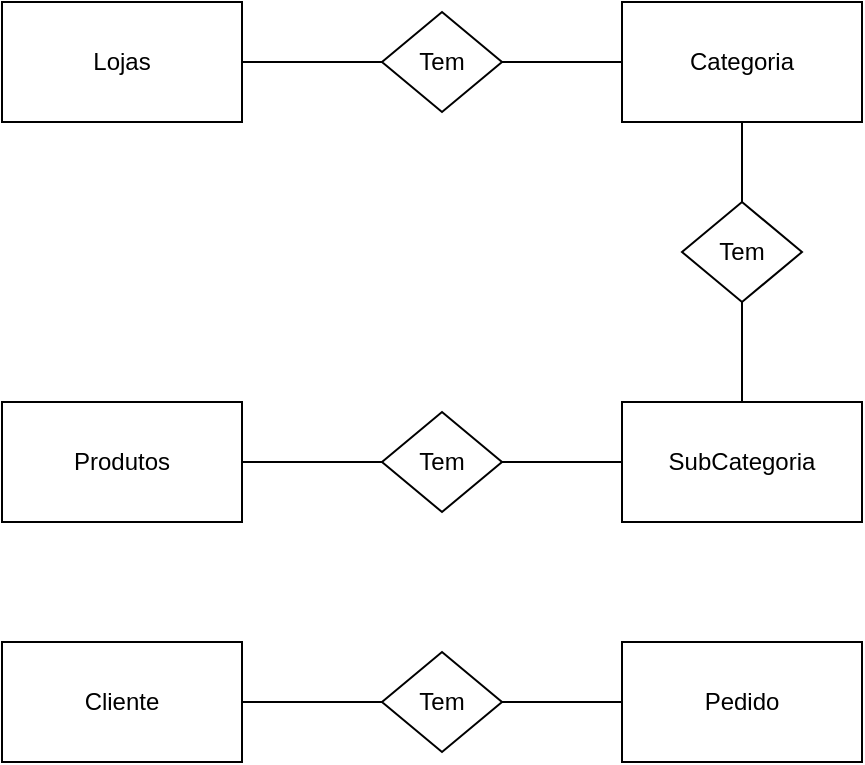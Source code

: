 <mxfile version="12.6.4" type="device"><diagram id="RW278ab9DBikW3kZzybt" name="Page-1"><mxGraphModel dx="976" dy="620" grid="1" gridSize="10" guides="1" tooltips="1" connect="1" arrows="1" fold="1" page="1" pageScale="1" pageWidth="827" pageHeight="1169" math="0" shadow="0"><root><mxCell id="0"/><mxCell id="1" parent="0"/><mxCell id="Nf0t2OMcTqpVlRz3kvo4-3" value="" style="edgeStyle=orthogonalEdgeStyle;rounded=0;orthogonalLoop=1;jettySize=auto;html=1;endArrow=none;endFill=0;" edge="1" parent="1" source="Nf0t2OMcTqpVlRz3kvo4-1" target="Nf0t2OMcTqpVlRz3kvo4-2"><mxGeometry relative="1" as="geometry"/></mxCell><mxCell id="Nf0t2OMcTqpVlRz3kvo4-1" value="Lojas" style="rounded=0;whiteSpace=wrap;html=1;" vertex="1" parent="1"><mxGeometry x="80" y="90" width="120" height="60" as="geometry"/></mxCell><mxCell id="Nf0t2OMcTqpVlRz3kvo4-10" value="" style="edgeStyle=orthogonalEdgeStyle;rounded=0;orthogonalLoop=1;jettySize=auto;html=1;endArrow=none;endFill=0;" edge="1" parent="1" source="Nf0t2OMcTqpVlRz3kvo4-2" target="Nf0t2OMcTqpVlRz3kvo4-7"><mxGeometry relative="1" as="geometry"/></mxCell><mxCell id="Nf0t2OMcTqpVlRz3kvo4-2" value="Tem" style="rhombus;whiteSpace=wrap;html=1;" vertex="1" parent="1"><mxGeometry x="270" y="95" width="60" height="50" as="geometry"/></mxCell><mxCell id="Nf0t2OMcTqpVlRz3kvo4-7" value="Categoria" style="rounded=0;whiteSpace=wrap;html=1;" vertex="1" parent="1"><mxGeometry x="390" y="90" width="120" height="60" as="geometry"/></mxCell><mxCell id="Nf0t2OMcTqpVlRz3kvo4-19" value="" style="edgeStyle=orthogonalEdgeStyle;rounded=0;orthogonalLoop=1;jettySize=auto;html=1;endArrow=none;endFill=0;" edge="1" parent="1" source="Nf0t2OMcTqpVlRz3kvo4-11" target="Nf0t2OMcTqpVlRz3kvo4-18"><mxGeometry relative="1" as="geometry"/></mxCell><mxCell id="Nf0t2OMcTqpVlRz3kvo4-11" value="SubCategoria" style="rounded=0;whiteSpace=wrap;html=1;" vertex="1" parent="1"><mxGeometry x="390" y="290" width="120" height="60" as="geometry"/></mxCell><mxCell id="Nf0t2OMcTqpVlRz3kvo4-17" value="" style="edgeStyle=orthogonalEdgeStyle;rounded=0;orthogonalLoop=1;jettySize=auto;html=1;endArrow=none;endFill=0;" edge="1" parent="1" source="Nf0t2OMcTqpVlRz3kvo4-13" target="Nf0t2OMcTqpVlRz3kvo4-11"><mxGeometry relative="1" as="geometry"/></mxCell><mxCell id="Nf0t2OMcTqpVlRz3kvo4-13" value="Tem" style="rhombus;whiteSpace=wrap;html=1;" vertex="1" parent="1"><mxGeometry x="420" y="190" width="60" height="50" as="geometry"/></mxCell><mxCell id="Nf0t2OMcTqpVlRz3kvo4-16" value="" style="edgeStyle=orthogonalEdgeStyle;rounded=0;orthogonalLoop=1;jettySize=auto;html=1;endArrow=none;endFill=0;" edge="1" parent="1" source="Nf0t2OMcTqpVlRz3kvo4-7" target="Nf0t2OMcTqpVlRz3kvo4-13"><mxGeometry relative="1" as="geometry"><mxPoint x="450" y="150" as="sourcePoint"/><mxPoint x="450" y="230" as="targetPoint"/></mxGeometry></mxCell><mxCell id="Nf0t2OMcTqpVlRz3kvo4-18" value="Tem" style="rhombus;whiteSpace=wrap;html=1;" vertex="1" parent="1"><mxGeometry x="270" y="295" width="60" height="50" as="geometry"/></mxCell><mxCell id="Nf0t2OMcTqpVlRz3kvo4-23" value="" style="edgeStyle=orthogonalEdgeStyle;rounded=0;orthogonalLoop=1;jettySize=auto;html=1;endArrow=none;endFill=0;" edge="1" parent="1" source="Nf0t2OMcTqpVlRz3kvo4-22" target="Nf0t2OMcTqpVlRz3kvo4-18"><mxGeometry relative="1" as="geometry"/></mxCell><mxCell id="Nf0t2OMcTqpVlRz3kvo4-22" value="Produtos" style="rounded=0;whiteSpace=wrap;html=1;" vertex="1" parent="1"><mxGeometry x="80" y="290" width="120" height="60" as="geometry"/></mxCell><mxCell id="Nf0t2OMcTqpVlRz3kvo4-28" value="" style="edgeStyle=orthogonalEdgeStyle;rounded=0;orthogonalLoop=1;jettySize=auto;html=1;endArrow=none;endFill=0;" edge="1" parent="1" source="Nf0t2OMcTqpVlRz3kvo4-24" target="Nf0t2OMcTqpVlRz3kvo4-27"><mxGeometry relative="1" as="geometry"/></mxCell><mxCell id="Nf0t2OMcTqpVlRz3kvo4-24" value="Cliente" style="rounded=0;whiteSpace=wrap;html=1;" vertex="1" parent="1"><mxGeometry x="80" y="410" width="120" height="60" as="geometry"/></mxCell><mxCell id="Nf0t2OMcTqpVlRz3kvo4-35" value="" style="edgeStyle=orthogonalEdgeStyle;rounded=0;orthogonalLoop=1;jettySize=auto;html=1;endArrow=none;endFill=0;" edge="1" parent="1" source="Nf0t2OMcTqpVlRz3kvo4-27" target="Nf0t2OMcTqpVlRz3kvo4-33"><mxGeometry relative="1" as="geometry"/></mxCell><mxCell id="Nf0t2OMcTqpVlRz3kvo4-27" value="Tem" style="rhombus;whiteSpace=wrap;html=1;" vertex="1" parent="1"><mxGeometry x="270" y="415" width="60" height="50" as="geometry"/></mxCell><mxCell id="Nf0t2OMcTqpVlRz3kvo4-33" value="Pedido" style="rounded=0;whiteSpace=wrap;html=1;" vertex="1" parent="1"><mxGeometry x="390" y="410" width="120" height="60" as="geometry"/></mxCell></root></mxGraphModel></diagram></mxfile>